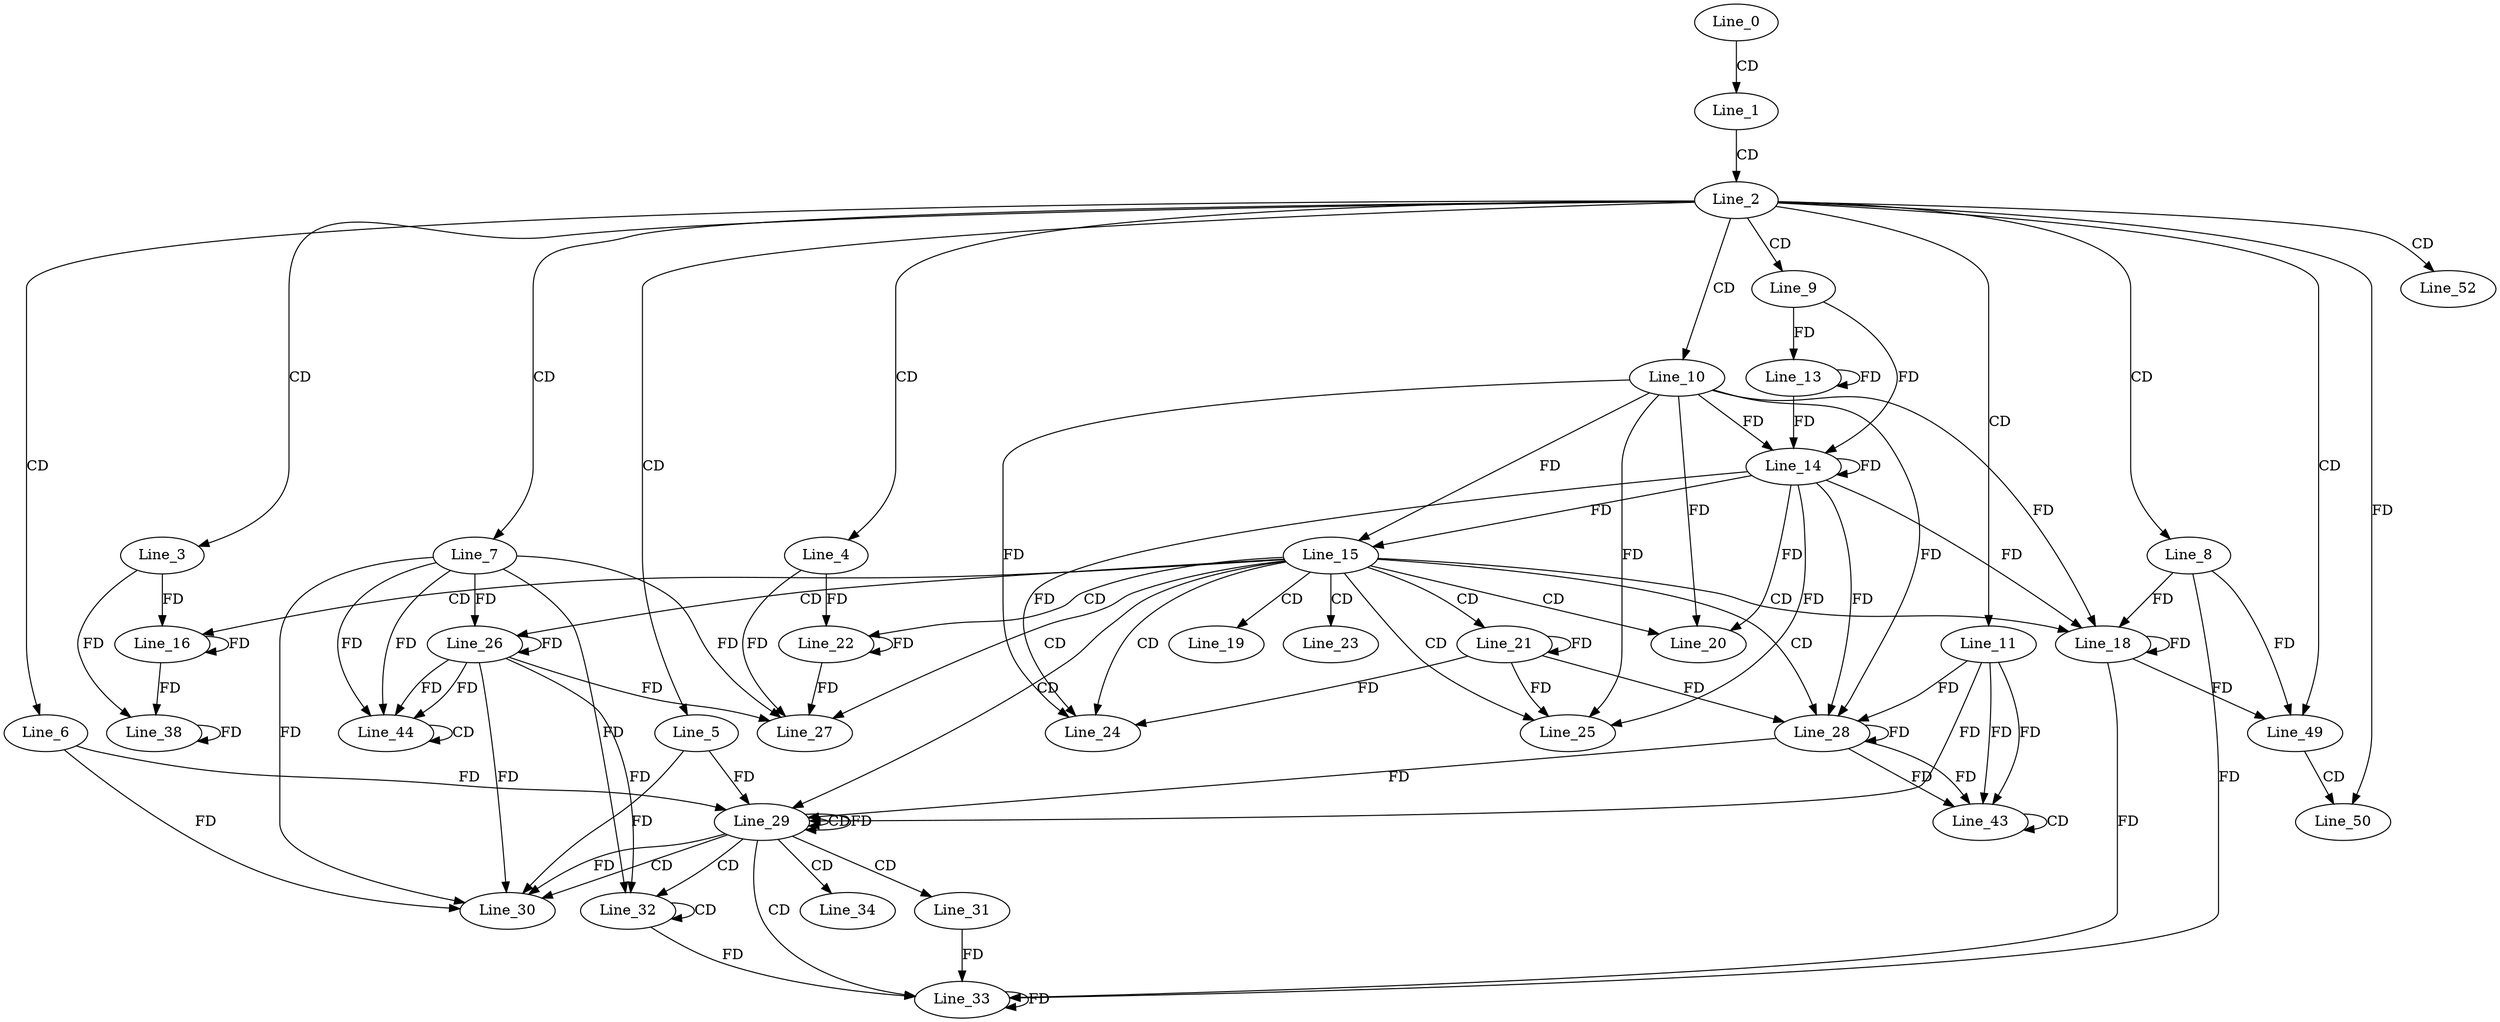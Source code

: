 digraph G {
  Line_0;
  Line_1;
  Line_2;
  Line_3;
  Line_4;
  Line_5;
  Line_6;
  Line_7;
  Line_8;
  Line_9;
  Line_10;
  Line_11;
  Line_13;
  Line_14;
  Line_14;
  Line_15;
  Line_15;
  Line_16;
  Line_18;
  Line_18;
  Line_18;
  Line_19;
  Line_20;
  Line_21;
  Line_21;
  Line_22;
  Line_22;
  Line_23;
  Line_24;
  Line_25;
  Line_26;
  Line_27;
  Line_28;
  Line_28;
  Line_29;
  Line_29;
  Line_29;
  Line_30;
  Line_31;
  Line_32;
  Line_32;
  Line_33;
  Line_34;
  Line_38;
  Line_43;
  Line_43;
  Line_44;
  Line_44;
  Line_49;
  Line_50;
  Line_52;
  Line_0 -> Line_1 [ label="CD" ];
  Line_1 -> Line_2 [ label="CD" ];
  Line_2 -> Line_3 [ label="CD" ];
  Line_2 -> Line_4 [ label="CD" ];
  Line_2 -> Line_5 [ label="CD" ];
  Line_2 -> Line_6 [ label="CD" ];
  Line_2 -> Line_7 [ label="CD" ];
  Line_2 -> Line_8 [ label="CD" ];
  Line_2 -> Line_9 [ label="CD" ];
  Line_2 -> Line_10 [ label="CD" ];
  Line_2 -> Line_11 [ label="CD" ];
  Line_9 -> Line_13 [ label="FD" ];
  Line_13 -> Line_13 [ label="FD" ];
  Line_10 -> Line_14 [ label="FD" ];
  Line_14 -> Line_14 [ label="FD" ];
  Line_9 -> Line_14 [ label="FD" ];
  Line_13 -> Line_14 [ label="FD" ];
  Line_10 -> Line_15 [ label="FD" ];
  Line_14 -> Line_15 [ label="FD" ];
  Line_15 -> Line_16 [ label="CD" ];
  Line_3 -> Line_16 [ label="FD" ];
  Line_16 -> Line_16 [ label="FD" ];
  Line_15 -> Line_18 [ label="CD" ];
  Line_8 -> Line_18 [ label="FD" ];
  Line_18 -> Line_18 [ label="FD" ];
  Line_10 -> Line_18 [ label="FD" ];
  Line_14 -> Line_18 [ label="FD" ];
  Line_15 -> Line_19 [ label="CD" ];
  Line_15 -> Line_20 [ label="CD" ];
  Line_10 -> Line_20 [ label="FD" ];
  Line_14 -> Line_20 [ label="FD" ];
  Line_15 -> Line_21 [ label="CD" ];
  Line_21 -> Line_21 [ label="FD" ];
  Line_15 -> Line_22 [ label="CD" ];
  Line_4 -> Line_22 [ label="FD" ];
  Line_22 -> Line_22 [ label="FD" ];
  Line_15 -> Line_23 [ label="CD" ];
  Line_15 -> Line_24 [ label="CD" ];
  Line_10 -> Line_24 [ label="FD" ];
  Line_14 -> Line_24 [ label="FD" ];
  Line_21 -> Line_24 [ label="FD" ];
  Line_15 -> Line_25 [ label="CD" ];
  Line_10 -> Line_25 [ label="FD" ];
  Line_14 -> Line_25 [ label="FD" ];
  Line_21 -> Line_25 [ label="FD" ];
  Line_15 -> Line_26 [ label="CD" ];
  Line_7 -> Line_26 [ label="FD" ];
  Line_26 -> Line_26 [ label="FD" ];
  Line_15 -> Line_27 [ label="CD" ];
  Line_7 -> Line_27 [ label="FD" ];
  Line_26 -> Line_27 [ label="FD" ];
  Line_4 -> Line_27 [ label="FD" ];
  Line_22 -> Line_27 [ label="FD" ];
  Line_15 -> Line_28 [ label="CD" ];
  Line_11 -> Line_28 [ label="FD" ];
  Line_28 -> Line_28 [ label="FD" ];
  Line_10 -> Line_28 [ label="FD" ];
  Line_14 -> Line_28 [ label="FD" ];
  Line_21 -> Line_28 [ label="FD" ];
  Line_15 -> Line_29 [ label="CD" ];
  Line_29 -> Line_29 [ label="CD" ];
  Line_29 -> Line_29 [ label="FD" ];
  Line_5 -> Line_29 [ label="FD" ];
  Line_11 -> Line_29 [ label="FD" ];
  Line_28 -> Line_29 [ label="FD" ];
  Line_6 -> Line_29 [ label="FD" ];
  Line_29 -> Line_30 [ label="CD" ];
  Line_7 -> Line_30 [ label="FD" ];
  Line_26 -> Line_30 [ label="FD" ];
  Line_6 -> Line_30 [ label="FD" ];
  Line_29 -> Line_30 [ label="FD" ];
  Line_5 -> Line_30 [ label="FD" ];
  Line_29 -> Line_31 [ label="CD" ];
  Line_29 -> Line_32 [ label="CD" ];
  Line_32 -> Line_32 [ label="CD" ];
  Line_7 -> Line_32 [ label="FD" ];
  Line_26 -> Line_32 [ label="FD" ];
  Line_29 -> Line_33 [ label="CD" ];
  Line_31 -> Line_33 [ label="FD" ];
  Line_33 -> Line_33 [ label="FD" ];
  Line_32 -> Line_33 [ label="FD" ];
  Line_8 -> Line_33 [ label="FD" ];
  Line_18 -> Line_33 [ label="FD" ];
  Line_29 -> Line_34 [ label="CD" ];
  Line_3 -> Line_38 [ label="FD" ];
  Line_16 -> Line_38 [ label="FD" ];
  Line_38 -> Line_38 [ label="FD" ];
  Line_11 -> Line_43 [ label="FD" ];
  Line_28 -> Line_43 [ label="FD" ];
  Line_43 -> Line_43 [ label="CD" ];
  Line_11 -> Line_43 [ label="FD" ];
  Line_28 -> Line_43 [ label="FD" ];
  Line_7 -> Line_44 [ label="FD" ];
  Line_26 -> Line_44 [ label="FD" ];
  Line_44 -> Line_44 [ label="CD" ];
  Line_7 -> Line_44 [ label="FD" ];
  Line_26 -> Line_44 [ label="FD" ];
  Line_2 -> Line_49 [ label="CD" ];
  Line_8 -> Line_49 [ label="FD" ];
  Line_18 -> Line_49 [ label="FD" ];
  Line_49 -> Line_50 [ label="CD" ];
  Line_2 -> Line_50 [ label="FD" ];
  Line_2 -> Line_52 [ label="CD" ];
}
